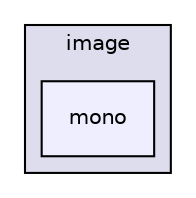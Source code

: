 digraph "C:/microchip/harmony3/gfx/middleware/legato/library/src/gfx/legato/image/mono" {
  compound=true
  node [ fontsize="10", fontname="Helvetica"];
  edge [ labelfontsize="10", labelfontname="Helvetica"];
  subgraph clusterdir_c43e76bd24ab4aaf6fcd839448542a16 {
    graph [ bgcolor="#ddddee", pencolor="black", label="image" fontname="Helvetica", fontsize="10", URL="dir_c43e76bd24ab4aaf6fcd839448542a16.html"]
  dir_1be59c97ac4e545d510465528538c6f8 [shape=box, label="mono", style="filled", fillcolor="#eeeeff", pencolor="black", URL="dir_1be59c97ac4e545d510465528538c6f8.html"];
  }
}
